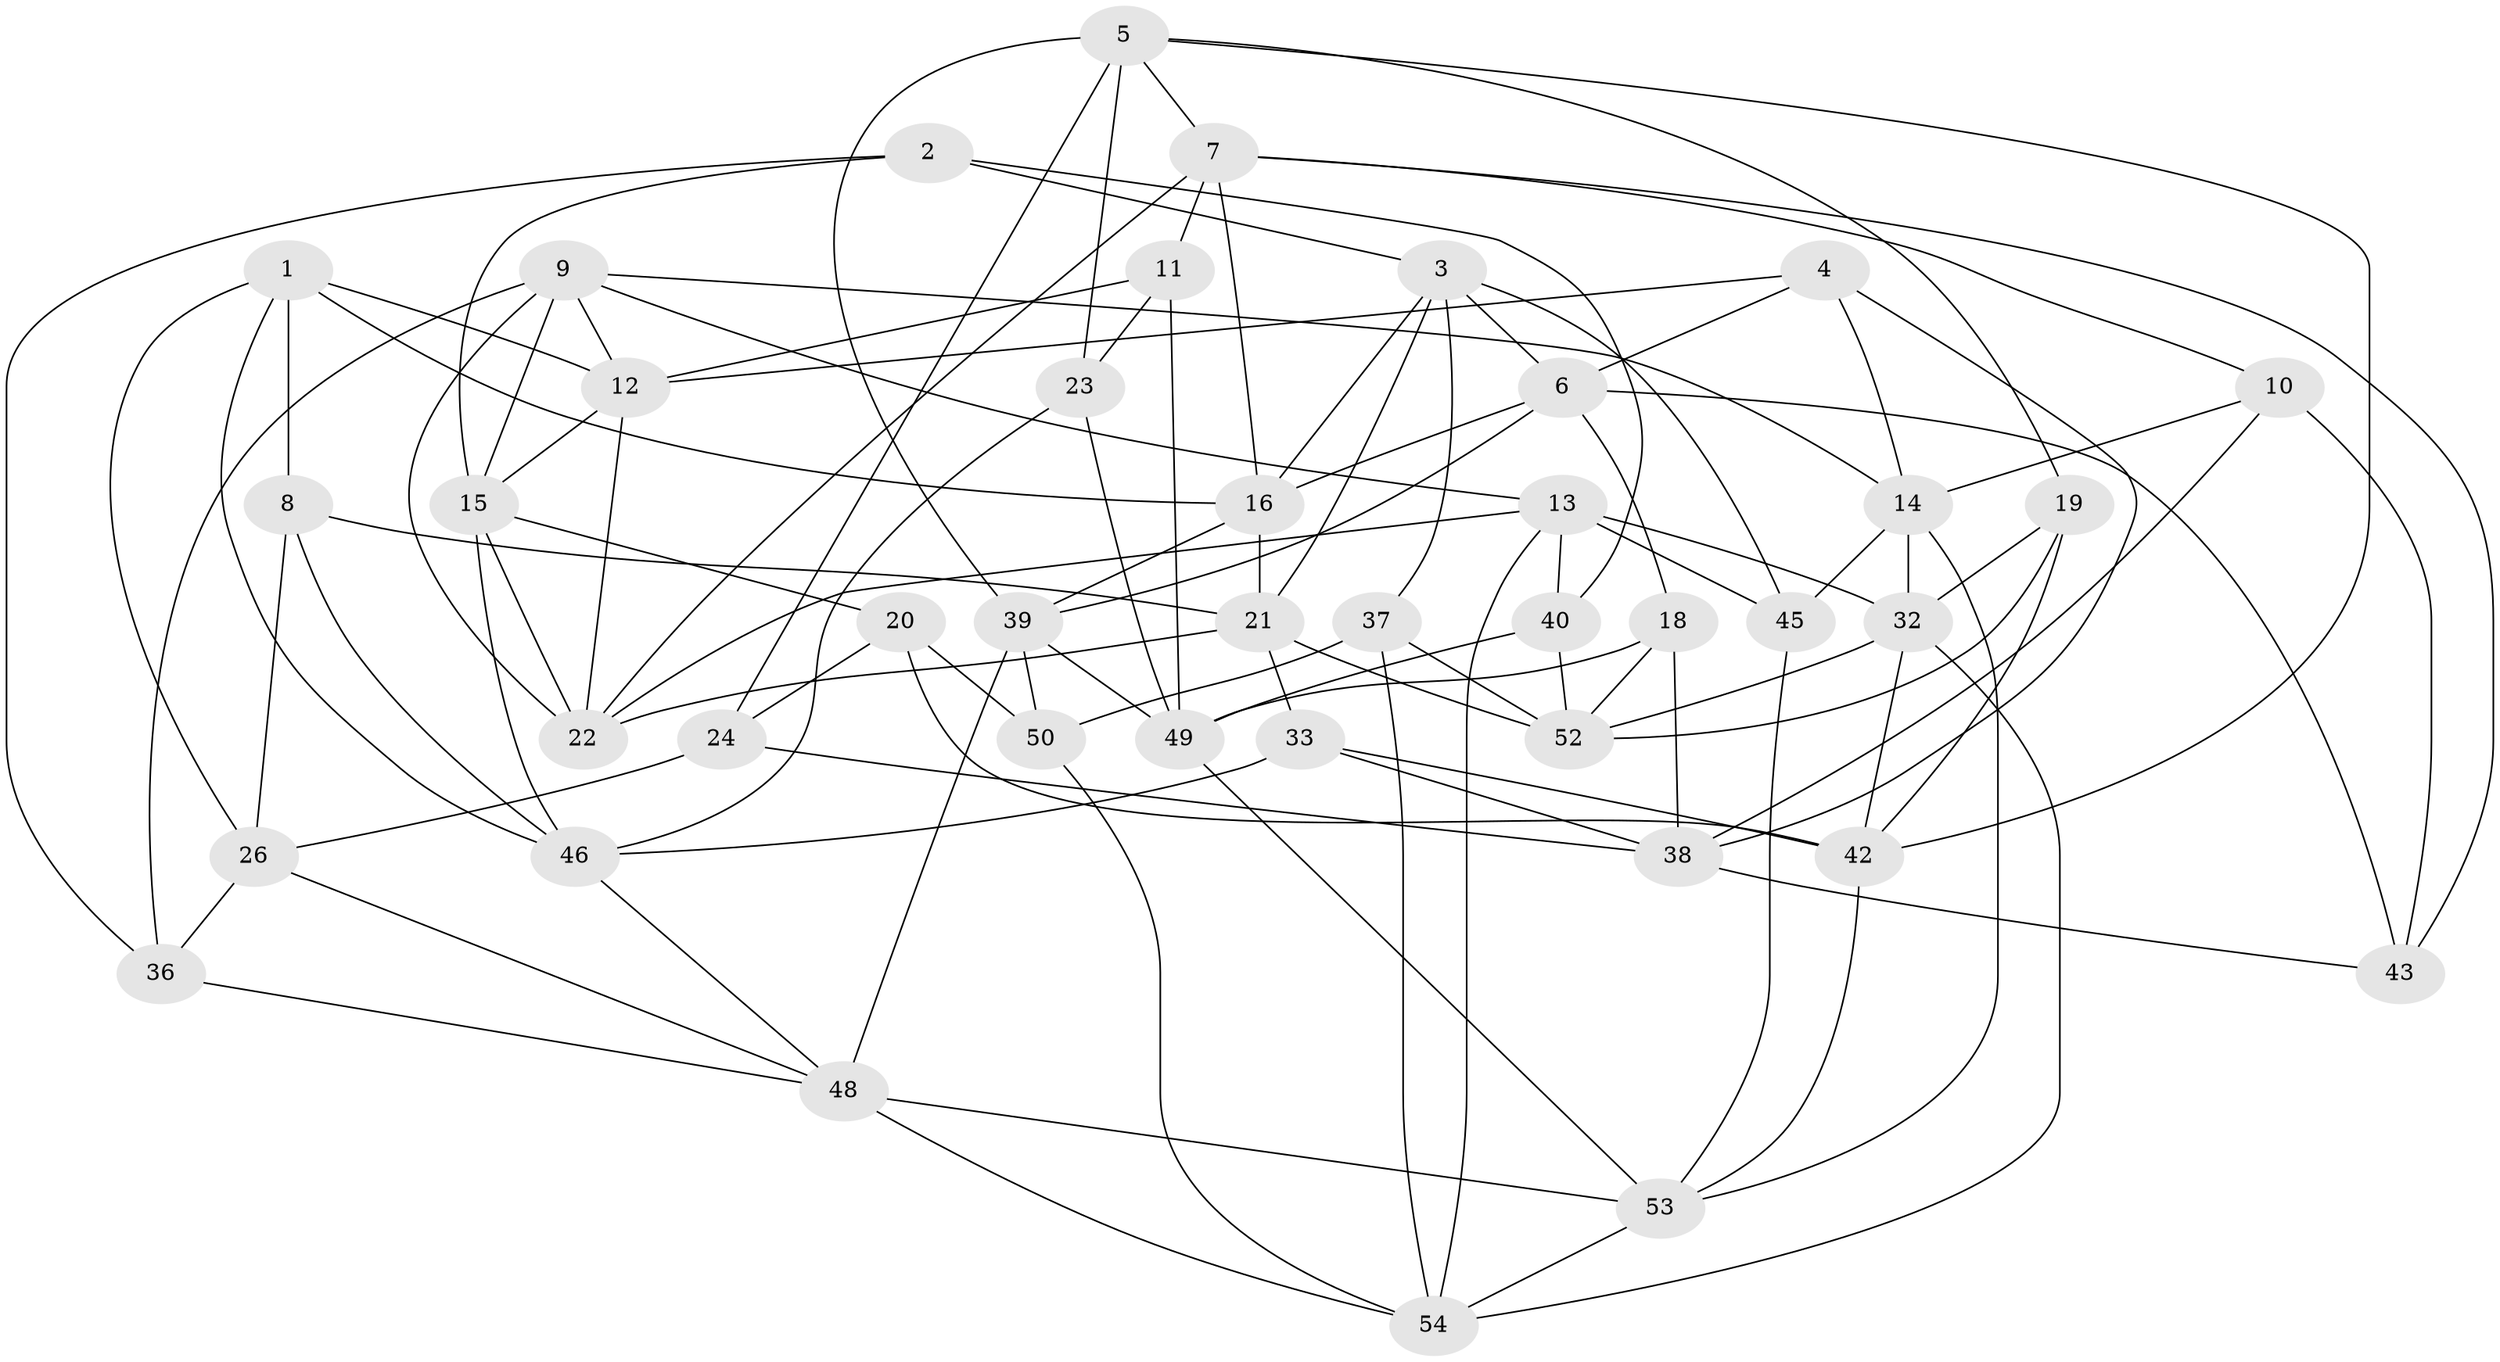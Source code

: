 // original degree distribution, {4: 1.0}
// Generated by graph-tools (version 1.1) at 2025/42/03/06/25 10:42:19]
// undirected, 41 vertices, 105 edges
graph export_dot {
graph [start="1"]
  node [color=gray90,style=filled];
  1 [super="+27"];
  2;
  3 [super="+17"];
  4;
  5 [super="+63"];
  6 [super="+41"];
  7 [super="+59"];
  8 [super="+25"];
  9 [super="+31"];
  10;
  11;
  12 [super="+47"];
  13 [super="+34"];
  14 [super="+30"];
  15 [super="+28"];
  16 [super="+29"];
  18;
  19;
  20;
  21 [super="+35"];
  22 [super="+51"];
  23;
  24;
  26 [super="+44"];
  32 [super="+66"];
  33;
  36;
  37;
  38 [super="+62"];
  39 [super="+58"];
  40;
  42 [super="+60"];
  43;
  45;
  46 [super="+61"];
  48 [super="+56"];
  49 [super="+55"];
  50;
  52 [super="+64"];
  53 [super="+65"];
  54 [super="+57"];
  1 -- 16;
  1 -- 46;
  1 -- 8 [weight=2];
  1 -- 26;
  1 -- 12;
  2 -- 15;
  2 -- 40;
  2 -- 36;
  2 -- 3;
  3 -- 45;
  3 -- 37;
  3 -- 16;
  3 -- 21;
  3 -- 6;
  4 -- 6;
  4 -- 38;
  4 -- 14;
  4 -- 12;
  5 -- 23;
  5 -- 19;
  5 -- 24;
  5 -- 42;
  5 -- 7;
  5 -- 39;
  6 -- 16;
  6 -- 43;
  6 -- 18;
  6 -- 39;
  7 -- 22;
  7 -- 10;
  7 -- 16;
  7 -- 11;
  7 -- 43;
  8 -- 46;
  8 -- 26 [weight=2];
  8 -- 21;
  9 -- 12;
  9 -- 36;
  9 -- 22;
  9 -- 14;
  9 -- 15;
  9 -- 13;
  10 -- 14;
  10 -- 43;
  10 -- 38;
  11 -- 12;
  11 -- 23;
  11 -- 49;
  12 -- 15;
  12 -- 22;
  13 -- 45;
  13 -- 40;
  13 -- 54;
  13 -- 32;
  13 -- 22;
  14 -- 45;
  14 -- 32;
  14 -- 53;
  15 -- 46;
  15 -- 20;
  15 -- 22;
  16 -- 21;
  16 -- 39;
  18 -- 49;
  18 -- 38;
  18 -- 52;
  19 -- 42;
  19 -- 52;
  19 -- 32;
  20 -- 24;
  20 -- 50;
  20 -- 42;
  21 -- 52;
  21 -- 22;
  21 -- 33;
  23 -- 49;
  23 -- 46;
  24 -- 26;
  24 -- 38;
  26 -- 36;
  26 -- 48;
  32 -- 54;
  32 -- 52;
  32 -- 42;
  33 -- 38;
  33 -- 46;
  33 -- 42;
  36 -- 48;
  37 -- 50;
  37 -- 54;
  37 -- 52;
  38 -- 43;
  39 -- 48;
  39 -- 49;
  39 -- 50;
  40 -- 52;
  40 -- 49;
  42 -- 53;
  45 -- 53;
  46 -- 48;
  48 -- 53;
  48 -- 54;
  49 -- 53;
  50 -- 54;
  53 -- 54;
}
